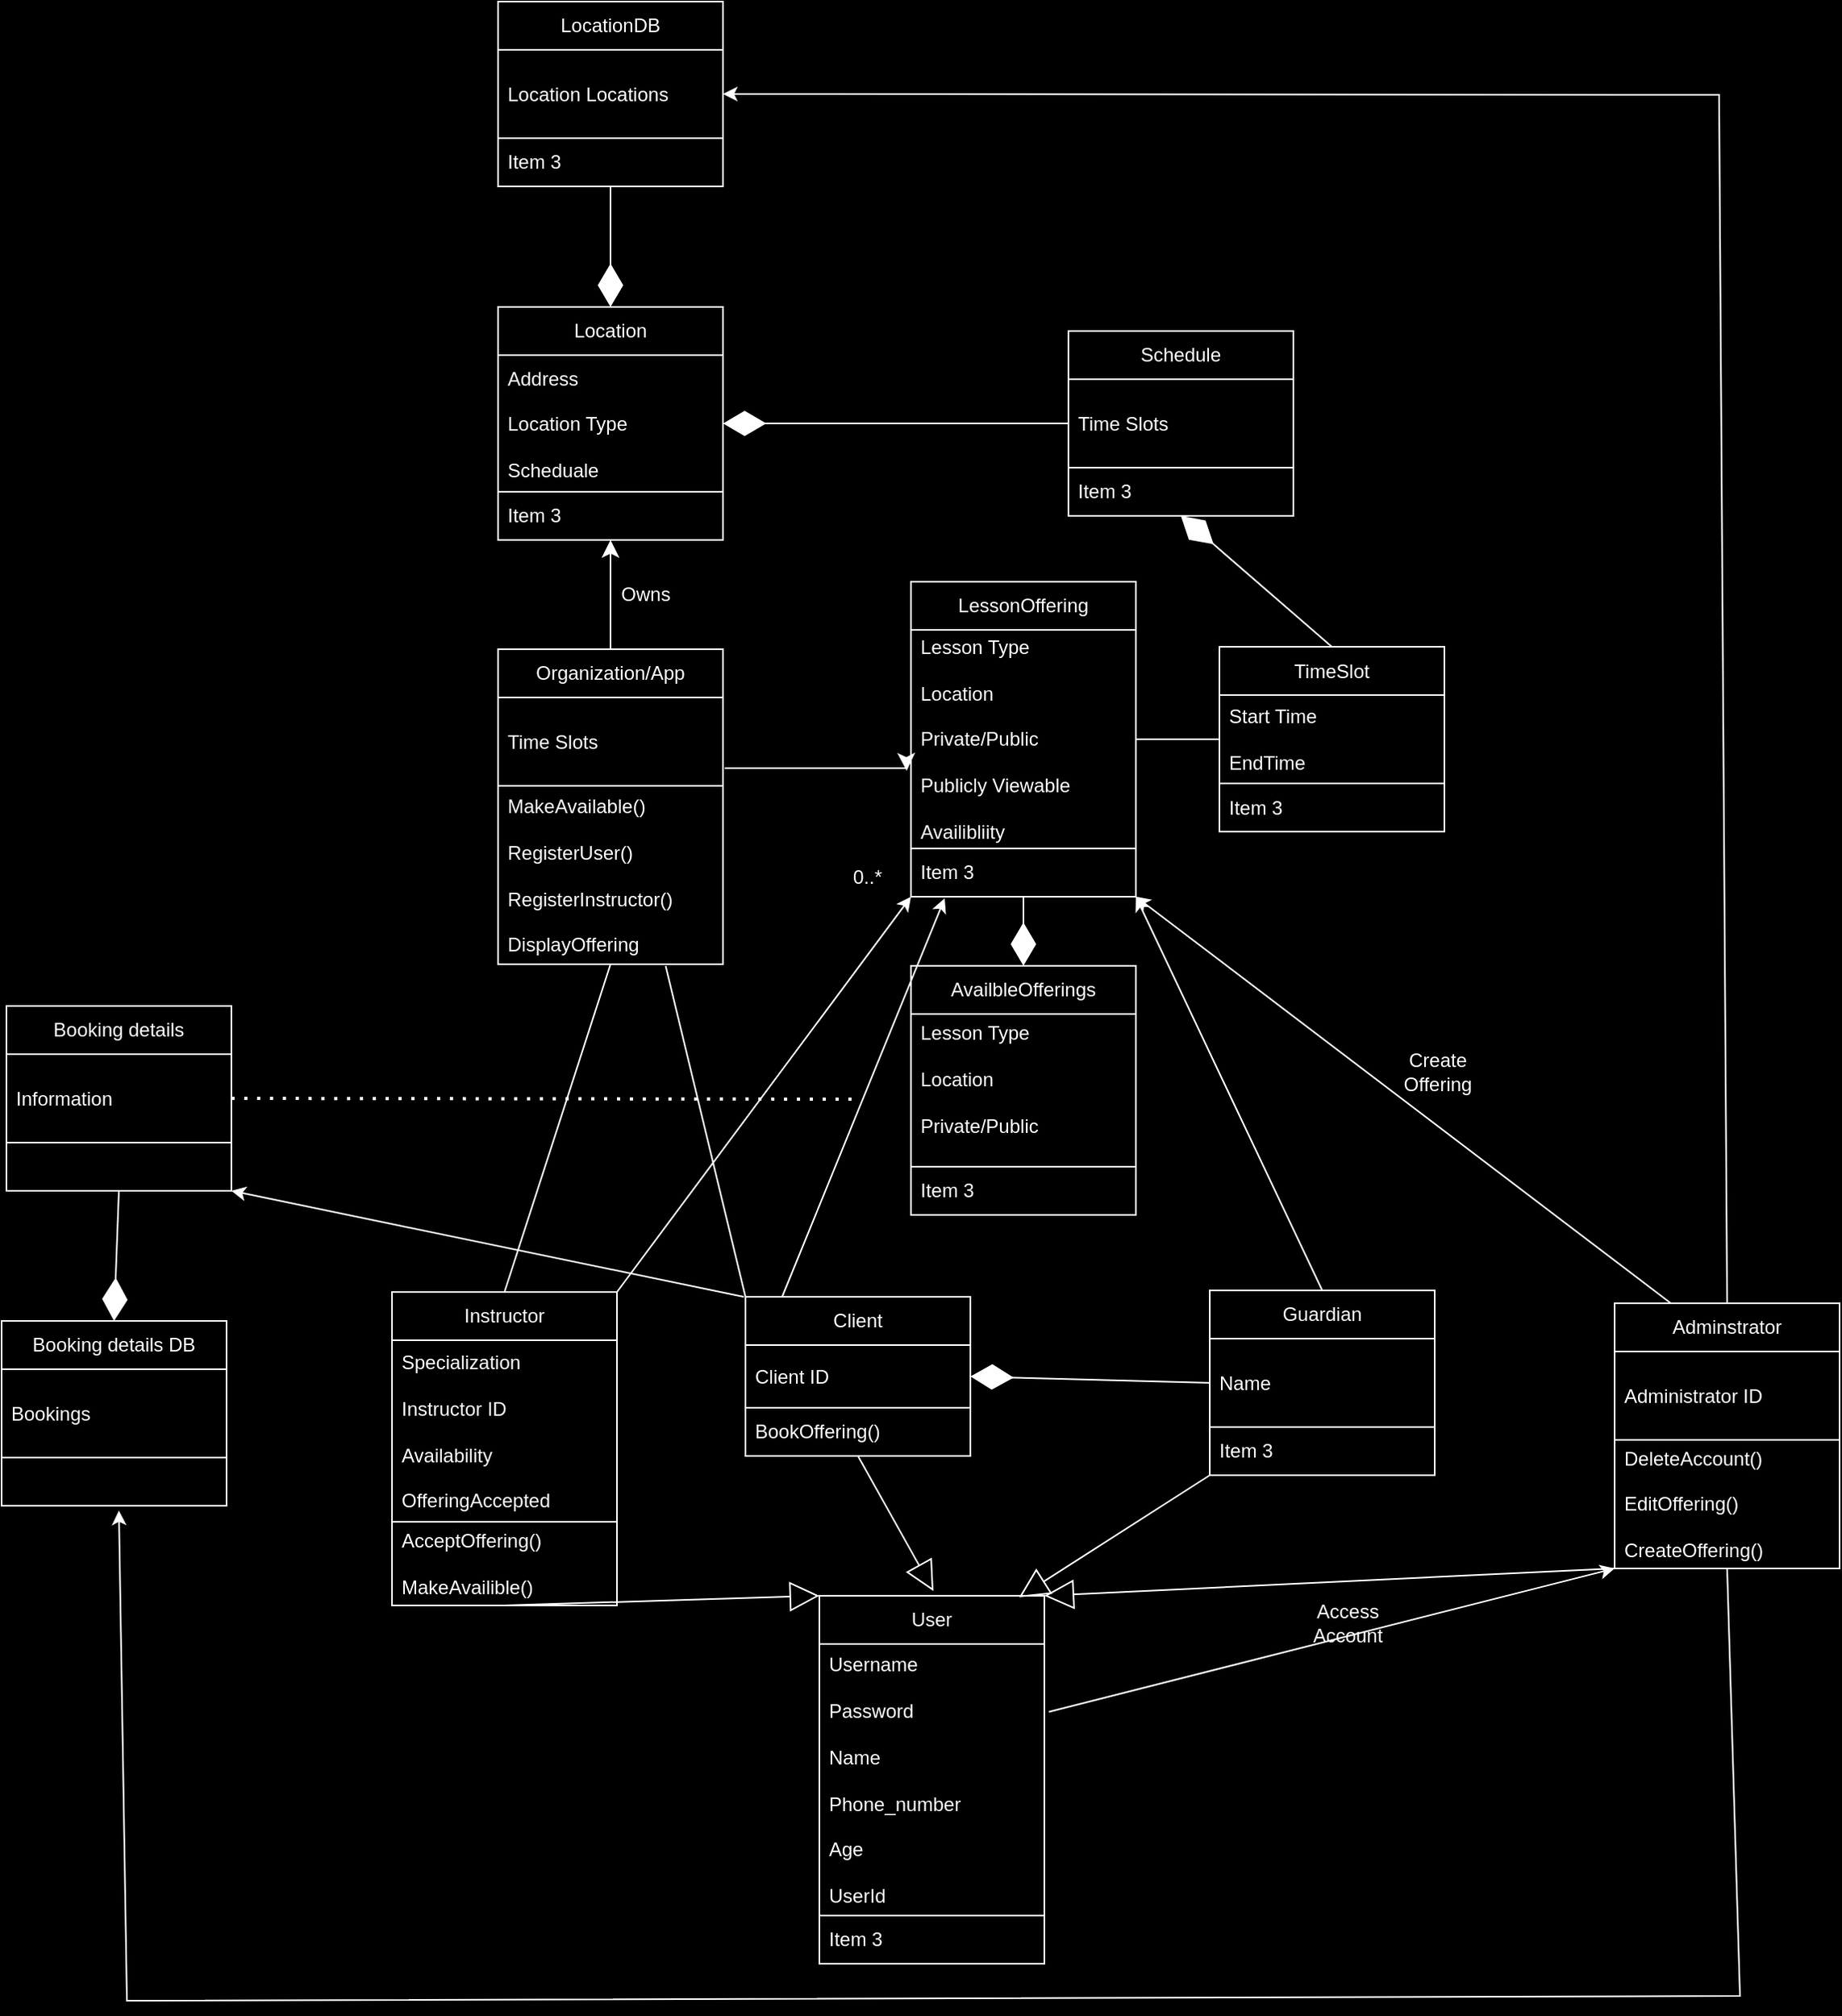 <mxfile version="24.8.3">
  <diagram name="Page-1" id="lqmxrOgyMsYPpVBHW8XZ">
    <mxGraphModel dx="1826" dy="1191" grid="0" gridSize="10" guides="1" tooltips="1" connect="1" arrows="1" fold="1" page="0" pageScale="1" pageWidth="850" pageHeight="1100" background="#000000" math="0" shadow="0">
      <root>
        <mxCell id="0" />
        <mxCell id="1" parent="0" />
        <mxCell id="q92YzM6dojiJ9RE8ZQHJ-3" value="&lt;font color=&quot;#ffffff&quot;&gt;User&lt;/font&gt;" style="swimlane;fontStyle=0;childLayout=stackLayout;horizontal=1;startSize=30;horizontalStack=0;resizeParent=1;resizeParentMax=0;resizeLast=0;collapsible=1;marginBottom=0;whiteSpace=wrap;html=1;strokeColor=#FFFFFF;fillColor=#000000;" parent="1" vertex="1">
          <mxGeometry x="263" y="702" width="140" height="229" as="geometry" />
        </mxCell>
        <mxCell id="q92YzM6dojiJ9RE8ZQHJ-4" value="&lt;font color=&quot;#ffffff&quot;&gt;Username&lt;/font&gt;&lt;div&gt;&lt;font color=&quot;#ffffff&quot;&gt;&lt;br&gt;&lt;/font&gt;&lt;div&gt;&lt;font color=&quot;#ffffff&quot;&gt;Password&lt;/font&gt;&lt;/div&gt;&lt;/div&gt;&lt;div&gt;&lt;font color=&quot;#ffffff&quot;&gt;&lt;br&gt;&lt;/font&gt;&lt;/div&gt;&lt;div&gt;&lt;font color=&quot;#ffffff&quot;&gt;Name&lt;/font&gt;&lt;/div&gt;&lt;div&gt;&lt;font color=&quot;#ffffff&quot;&gt;&lt;br&gt;&lt;/font&gt;&lt;/div&gt;&lt;div&gt;&lt;font color=&quot;#ffffff&quot;&gt;Phone_number&lt;/font&gt;&lt;/div&gt;&lt;div&gt;&lt;font color=&quot;#ffffff&quot;&gt;&lt;br&gt;&lt;/font&gt;&lt;/div&gt;&lt;div&gt;&lt;font color=&quot;#ffffff&quot;&gt;Age&lt;/font&gt;&lt;/div&gt;&lt;div&gt;&lt;font color=&quot;#ffffff&quot;&gt;&lt;br&gt;&lt;/font&gt;&lt;/div&gt;&lt;div&gt;&lt;font color=&quot;#ffffff&quot;&gt;UserId&lt;/font&gt;&lt;/div&gt;" style="text;strokeColor=#FFFFFF;fillColor=#000000;align=left;verticalAlign=middle;spacingLeft=4;spacingRight=4;overflow=hidden;points=[[0,0.5],[1,0.5]];portConstraint=eastwest;rotatable=0;whiteSpace=wrap;html=1;" parent="q92YzM6dojiJ9RE8ZQHJ-3" vertex="1">
          <mxGeometry y="30" width="140" height="169" as="geometry" />
        </mxCell>
        <mxCell id="q92YzM6dojiJ9RE8ZQHJ-6" value="&lt;font style=&quot;background-color: rgb(0, 0, 0);&quot; color=&quot;#ffffff&quot;&gt;Item 3&lt;/font&gt;" style="text;strokeColor=#FFFFFF;fillColor=#000000;align=left;verticalAlign=middle;spacingLeft=4;spacingRight=4;overflow=hidden;points=[[0,0.5],[1,0.5]];portConstraint=eastwest;rotatable=0;whiteSpace=wrap;html=1;" parent="q92YzM6dojiJ9RE8ZQHJ-3" vertex="1">
          <mxGeometry y="199" width="140" height="30" as="geometry" />
        </mxCell>
        <mxCell id="q92YzM6dojiJ9RE8ZQHJ-8" value="&lt;font color=&quot;#ffffff&quot;&gt;Client&lt;/font&gt;" style="swimlane;fontStyle=0;childLayout=stackLayout;horizontal=1;startSize=30;horizontalStack=0;resizeParent=1;resizeParentMax=0;resizeLast=0;collapsible=1;marginBottom=0;whiteSpace=wrap;html=1;strokeColor=#FFFFFF;fillColor=#000000;" parent="1" vertex="1">
          <mxGeometry x="217" y="516" width="140" height="99" as="geometry" />
        </mxCell>
        <mxCell id="q92YzM6dojiJ9RE8ZQHJ-9" value="&lt;font color=&quot;#ffffff&quot;&gt;Client ID&lt;/font&gt;" style="text;strokeColor=#FFFFFF;fillColor=#000000;align=left;verticalAlign=middle;spacingLeft=4;spacingRight=4;overflow=hidden;points=[[0,0.5],[1,0.5]];portConstraint=eastwest;rotatable=0;whiteSpace=wrap;html=1;" parent="q92YzM6dojiJ9RE8ZQHJ-8" vertex="1">
          <mxGeometry y="30" width="140" height="39" as="geometry" />
        </mxCell>
        <mxCell id="q92YzM6dojiJ9RE8ZQHJ-10" value="&lt;font style=&quot;background-color: rgb(0, 0, 0);&quot; color=&quot;#ffffff&quot;&gt;BookOffering()&lt;/font&gt;" style="text;strokeColor=#FFFFFF;fillColor=#000000;align=left;verticalAlign=middle;spacingLeft=4;spacingRight=4;overflow=hidden;points=[[0,0.5],[1,0.5]];portConstraint=eastwest;rotatable=0;whiteSpace=wrap;html=1;" parent="q92YzM6dojiJ9RE8ZQHJ-8" vertex="1">
          <mxGeometry y="69" width="140" height="30" as="geometry" />
        </mxCell>
        <mxCell id="q92YzM6dojiJ9RE8ZQHJ-11" value="" style="endArrow=block;endSize=16;endFill=0;html=1;rounded=0;entryX=0.5;entryY=0;entryDx=0;entryDy=0;exitX=0.5;exitY=1;exitDx=0;exitDy=0;strokeColor=#FFFFFF;" parent="1" source="q92YzM6dojiJ9RE8ZQHJ-8" edge="1">
          <mxGeometry width="160" relative="1" as="geometry">
            <mxPoint x="334" y="621" as="sourcePoint" />
            <mxPoint x="334" y="699" as="targetPoint" />
          </mxGeometry>
        </mxCell>
        <mxCell id="q92YzM6dojiJ9RE8ZQHJ-12" value="&lt;font color=&quot;#ffffff&quot;&gt;Instructor&lt;/font&gt;" style="swimlane;fontStyle=0;childLayout=stackLayout;horizontal=1;startSize=30;horizontalStack=0;resizeParent=1;resizeParentMax=0;resizeLast=0;collapsible=1;marginBottom=0;whiteSpace=wrap;html=1;strokeColor=#FFFFFF;fillColor=#000000;" parent="1" vertex="1">
          <mxGeometry x="-3" y="513" width="140" height="195" as="geometry" />
        </mxCell>
        <mxCell id="q92YzM6dojiJ9RE8ZQHJ-13" value="&lt;font color=&quot;#ffffff&quot;&gt;Specialization&lt;/font&gt;&lt;div&gt;&lt;font color=&quot;#ffffff&quot;&gt;&lt;br&gt;&lt;/font&gt;&lt;/div&gt;&lt;div&gt;&lt;font color=&quot;#ffffff&quot;&gt;Instructor ID&lt;/font&gt;&lt;/div&gt;&lt;div&gt;&lt;font color=&quot;#ffffff&quot;&gt;&lt;br&gt;&lt;/font&gt;&lt;/div&gt;&lt;div&gt;&lt;font color=&quot;#ffffff&quot;&gt;Availability&lt;/font&gt;&lt;/div&gt;&lt;div&gt;&lt;font color=&quot;#ffffff&quot;&gt;&lt;br&gt;&lt;/font&gt;&lt;/div&gt;&lt;div&gt;&lt;font color=&quot;#ffffff&quot;&gt;OfferingAccepted&lt;/font&gt;&lt;/div&gt;" style="text;strokeColor=#FFFFFF;fillColor=#000000;align=left;verticalAlign=middle;spacingLeft=4;spacingRight=4;overflow=hidden;points=[[0,0.5],[1,0.5]];portConstraint=eastwest;rotatable=0;whiteSpace=wrap;html=1;" parent="q92YzM6dojiJ9RE8ZQHJ-12" vertex="1">
          <mxGeometry y="30" width="140" height="113" as="geometry" />
        </mxCell>
        <mxCell id="q92YzM6dojiJ9RE8ZQHJ-14" value="&lt;font style=&quot;background-color: rgb(0, 0, 0);&quot; color=&quot;#ffffff&quot;&gt;AcceptOffering()&lt;/font&gt;&lt;div&gt;&lt;font style=&quot;background-color: rgb(0, 0, 0);&quot; color=&quot;#ffffff&quot;&gt;&lt;br&gt;&lt;/font&gt;&lt;/div&gt;&lt;div&gt;&lt;font style=&quot;background-color: rgb(0, 0, 0);&quot; color=&quot;#ffffff&quot;&gt;MakeAvailible()&lt;/font&gt;&lt;/div&gt;" style="text;strokeColor=#FFFFFF;fillColor=#000000;align=left;verticalAlign=middle;spacingLeft=4;spacingRight=4;overflow=hidden;points=[[0,0.5],[1,0.5]];portConstraint=eastwest;rotatable=0;whiteSpace=wrap;html=1;" parent="q92YzM6dojiJ9RE8ZQHJ-12" vertex="1">
          <mxGeometry y="143" width="140" height="52" as="geometry" />
        </mxCell>
        <mxCell id="q92YzM6dojiJ9RE8ZQHJ-15" value="" style="endArrow=block;endSize=16;endFill=0;html=1;rounded=0;entryX=0;entryY=0;entryDx=0;entryDy=0;exitX=0.5;exitY=1;exitDx=0;exitDy=0;strokeColor=#FFFFFF;" parent="1" source="q92YzM6dojiJ9RE8ZQHJ-12" target="q92YzM6dojiJ9RE8ZQHJ-3" edge="1">
          <mxGeometry width="160" relative="1" as="geometry">
            <mxPoint x="344" y="631" as="sourcePoint" />
            <mxPoint x="344" y="709" as="targetPoint" />
          </mxGeometry>
        </mxCell>
        <mxCell id="q92YzM6dojiJ9RE8ZQHJ-16" value="&lt;font color=&quot;#ffffff&quot;&gt;Adminstrator&lt;/font&gt;" style="swimlane;fontStyle=0;childLayout=stackLayout;horizontal=1;startSize=30;horizontalStack=0;resizeParent=1;resizeParentMax=0;resizeLast=0;collapsible=1;marginBottom=0;whiteSpace=wrap;html=1;strokeColor=#FFFFFF;fillColor=#000000;" parent="1" vertex="1">
          <mxGeometry x="758" y="520" width="140" height="165" as="geometry" />
        </mxCell>
        <mxCell id="q92YzM6dojiJ9RE8ZQHJ-17" value="&lt;font color=&quot;#ffffff&quot;&gt;Administrator ID&lt;/font&gt;" style="text;strokeColor=#FFFFFF;fillColor=#000000;align=left;verticalAlign=middle;spacingLeft=4;spacingRight=4;overflow=hidden;points=[[0,0.5],[1,0.5]];portConstraint=eastwest;rotatable=0;whiteSpace=wrap;html=1;" parent="q92YzM6dojiJ9RE8ZQHJ-16" vertex="1">
          <mxGeometry y="30" width="140" height="55" as="geometry" />
        </mxCell>
        <mxCell id="q92YzM6dojiJ9RE8ZQHJ-18" value="&lt;font style=&quot;background-color: rgb(0, 0, 0);&quot; color=&quot;#ffffff&quot;&gt;DeleteAccount()&lt;/font&gt;&lt;div&gt;&lt;font style=&quot;background-color: rgb(0, 0, 0);&quot; color=&quot;#ffffff&quot;&gt;&lt;br&gt;&lt;/font&gt;&lt;/div&gt;&lt;div&gt;&lt;font style=&quot;background-color: rgb(0, 0, 0);&quot; color=&quot;#ffffff&quot;&gt;EditOffering()&lt;/font&gt;&lt;/div&gt;&lt;div&gt;&lt;font style=&quot;background-color: rgb(0, 0, 0);&quot; color=&quot;#ffffff&quot;&gt;&lt;br&gt;&lt;/font&gt;&lt;/div&gt;&lt;div&gt;&lt;font style=&quot;background-color: rgb(0, 0, 0);&quot; color=&quot;#ffffff&quot;&gt;CreateOffering()&lt;/font&gt;&lt;/div&gt;" style="text;strokeColor=#FFFFFF;fillColor=#000000;align=left;verticalAlign=middle;spacingLeft=4;spacingRight=4;overflow=hidden;points=[[0,0.5],[1,0.5]];portConstraint=eastwest;rotatable=0;whiteSpace=wrap;html=1;" parent="q92YzM6dojiJ9RE8ZQHJ-16" vertex="1">
          <mxGeometry y="85" width="140" height="80" as="geometry" />
        </mxCell>
        <mxCell id="q92YzM6dojiJ9RE8ZQHJ-19" value="" style="endArrow=block;endSize=16;endFill=0;html=1;rounded=0;entryX=1;entryY=0;entryDx=0;entryDy=0;exitX=0;exitY=1;exitDx=0;exitDy=0;strokeColor=#FFFFFF;" parent="1" source="q92YzM6dojiJ9RE8ZQHJ-16" target="q92YzM6dojiJ9RE8ZQHJ-3" edge="1">
          <mxGeometry width="160" relative="1" as="geometry">
            <mxPoint x="80" y="645" as="sourcePoint" />
            <mxPoint x="273" y="712" as="targetPoint" />
          </mxGeometry>
        </mxCell>
        <mxCell id="q92YzM6dojiJ9RE8ZQHJ-20" value="" style="endArrow=diamondThin;endFill=1;endSize=24;html=1;rounded=0;entryX=1;entryY=0.5;entryDx=0;entryDy=0;strokeColor=#FFFFFF;exitX=0;exitY=0.5;exitDx=0;exitDy=0;" parent="1" source="q92YzM6dojiJ9RE8ZQHJ-22" target="q92YzM6dojiJ9RE8ZQHJ-8" edge="1">
          <mxGeometry width="160" relative="1" as="geometry">
            <mxPoint x="466" y="570" as="sourcePoint" />
            <mxPoint x="810" y="756" as="targetPoint" />
          </mxGeometry>
        </mxCell>
        <mxCell id="q92YzM6dojiJ9RE8ZQHJ-21" value="&lt;font color=&quot;#ffffff&quot;&gt;Guardian&lt;/font&gt;" style="swimlane;fontStyle=0;childLayout=stackLayout;horizontal=1;startSize=30;horizontalStack=0;resizeParent=1;resizeParentMax=0;resizeLast=0;collapsible=1;marginBottom=0;whiteSpace=wrap;html=1;strokeColor=#FFFFFF;fillColor=#000000;" parent="1" vertex="1">
          <mxGeometry x="506" y="512" width="140" height="115" as="geometry" />
        </mxCell>
        <mxCell id="q92YzM6dojiJ9RE8ZQHJ-22" value="&lt;font color=&quot;#ffffff&quot;&gt;Name&lt;/font&gt;" style="text;strokeColor=#FFFFFF;fillColor=#000000;align=left;verticalAlign=middle;spacingLeft=4;spacingRight=4;overflow=hidden;points=[[0,0.5],[1,0.5]];portConstraint=eastwest;rotatable=0;whiteSpace=wrap;html=1;" parent="q92YzM6dojiJ9RE8ZQHJ-21" vertex="1">
          <mxGeometry y="30" width="140" height="55" as="geometry" />
        </mxCell>
        <mxCell id="q92YzM6dojiJ9RE8ZQHJ-23" value="&lt;font style=&quot;background-color: rgb(0, 0, 0);&quot; color=&quot;#ffffff&quot;&gt;Item 3&lt;/font&gt;" style="text;strokeColor=#FFFFFF;fillColor=#000000;align=left;verticalAlign=middle;spacingLeft=4;spacingRight=4;overflow=hidden;points=[[0,0.5],[1,0.5]];portConstraint=eastwest;rotatable=0;whiteSpace=wrap;html=1;" parent="q92YzM6dojiJ9RE8ZQHJ-21" vertex="1">
          <mxGeometry y="85" width="140" height="30" as="geometry" />
        </mxCell>
        <mxCell id="q92YzM6dojiJ9RE8ZQHJ-24" value="&lt;font color=&quot;#ffffff&quot;&gt;Location&lt;/font&gt;" style="swimlane;fontStyle=0;childLayout=stackLayout;horizontal=1;startSize=30;horizontalStack=0;resizeParent=1;resizeParentMax=0;resizeLast=0;collapsible=1;marginBottom=0;whiteSpace=wrap;html=1;strokeColor=#FFFFFF;fillColor=#000000;" parent="1" vertex="1">
          <mxGeometry x="63" y="-100" width="140" height="145" as="geometry" />
        </mxCell>
        <mxCell id="q92YzM6dojiJ9RE8ZQHJ-25" value="&lt;font color=&quot;#ffffff&quot;&gt;Address&lt;/font&gt;&lt;div&gt;&lt;font color=&quot;#ffffff&quot;&gt;&lt;br&gt;&lt;/font&gt;&lt;/div&gt;&lt;div&gt;&lt;font color=&quot;#ffffff&quot;&gt;Location Type&lt;/font&gt;&lt;/div&gt;&lt;div&gt;&lt;font color=&quot;#ffffff&quot;&gt;&lt;br&gt;&lt;/font&gt;&lt;/div&gt;&lt;div&gt;&lt;font color=&quot;#ffffff&quot;&gt;Scheduale&lt;/font&gt;&lt;/div&gt;" style="text;strokeColor=#FFFFFF;fillColor=#000000;align=left;verticalAlign=middle;spacingLeft=4;spacingRight=4;overflow=hidden;points=[[0,0.5],[1,0.5]];portConstraint=eastwest;rotatable=0;whiteSpace=wrap;html=1;" parent="q92YzM6dojiJ9RE8ZQHJ-24" vertex="1">
          <mxGeometry y="30" width="140" height="85" as="geometry" />
        </mxCell>
        <mxCell id="q92YzM6dojiJ9RE8ZQHJ-26" value="&lt;font style=&quot;background-color: rgb(0, 0, 0);&quot; color=&quot;#ffffff&quot;&gt;Item 3&lt;/font&gt;" style="text;strokeColor=#FFFFFF;fillColor=#000000;align=left;verticalAlign=middle;spacingLeft=4;spacingRight=4;overflow=hidden;points=[[0,0.5],[1,0.5]];portConstraint=eastwest;rotatable=0;whiteSpace=wrap;html=1;" parent="q92YzM6dojiJ9RE8ZQHJ-24" vertex="1">
          <mxGeometry y="115" width="140" height="30" as="geometry" />
        </mxCell>
        <mxCell id="q92YzM6dojiJ9RE8ZQHJ-27" value="&lt;font color=&quot;#ffffff&quot;&gt;Schedule&lt;/font&gt;" style="swimlane;fontStyle=0;childLayout=stackLayout;horizontal=1;startSize=30;horizontalStack=0;resizeParent=1;resizeParentMax=0;resizeLast=0;collapsible=1;marginBottom=0;whiteSpace=wrap;html=1;strokeColor=#FFFFFF;fillColor=#000000;" parent="1" vertex="1">
          <mxGeometry x="418" y="-85" width="140" height="115" as="geometry" />
        </mxCell>
        <mxCell id="q92YzM6dojiJ9RE8ZQHJ-28" value="&lt;font color=&quot;#ffffff&quot;&gt;Time Slots&lt;/font&gt;" style="text;strokeColor=#FFFFFF;fillColor=#000000;align=left;verticalAlign=middle;spacingLeft=4;spacingRight=4;overflow=hidden;points=[[0,0.5],[1,0.5]];portConstraint=eastwest;rotatable=0;whiteSpace=wrap;html=1;" parent="q92YzM6dojiJ9RE8ZQHJ-27" vertex="1">
          <mxGeometry y="30" width="140" height="55" as="geometry" />
        </mxCell>
        <mxCell id="q92YzM6dojiJ9RE8ZQHJ-29" value="&lt;font style=&quot;background-color: rgb(0, 0, 0);&quot; color=&quot;#ffffff&quot;&gt;Item 3&lt;/font&gt;" style="text;strokeColor=#FFFFFF;fillColor=#000000;align=left;verticalAlign=middle;spacingLeft=4;spacingRight=4;overflow=hidden;points=[[0,0.5],[1,0.5]];portConstraint=eastwest;rotatable=0;whiteSpace=wrap;html=1;" parent="q92YzM6dojiJ9RE8ZQHJ-27" vertex="1">
          <mxGeometry y="85" width="140" height="30" as="geometry" />
        </mxCell>
        <mxCell id="q92YzM6dojiJ9RE8ZQHJ-30" value="" style="endArrow=diamondThin;endFill=1;endSize=24;html=1;rounded=0;strokeColor=#FFFFFF;entryX=1;entryY=0.5;entryDx=0;entryDy=0;exitX=0;exitY=0.5;exitDx=0;exitDy=0;" parent="1" source="q92YzM6dojiJ9RE8ZQHJ-27" target="q92YzM6dojiJ9RE8ZQHJ-24" edge="1">
          <mxGeometry width="160" relative="1" as="geometry">
            <mxPoint x="-98" y="317" as="sourcePoint" />
            <mxPoint x="56" y="118" as="targetPoint" />
          </mxGeometry>
        </mxCell>
        <mxCell id="q92YzM6dojiJ9RE8ZQHJ-31" value="&lt;font color=&quot;#ffffff&quot;&gt;LocationDB&lt;/font&gt;" style="swimlane;fontStyle=0;childLayout=stackLayout;horizontal=1;startSize=30;horizontalStack=0;resizeParent=1;resizeParentMax=0;resizeLast=0;collapsible=1;marginBottom=0;whiteSpace=wrap;html=1;strokeColor=#FFFFFF;fillColor=#000000;" parent="1" vertex="1">
          <mxGeometry x="63" y="-290" width="140" height="115" as="geometry" />
        </mxCell>
        <mxCell id="q92YzM6dojiJ9RE8ZQHJ-32" value="&lt;font color=&quot;#ffffff&quot;&gt;Location Locations&lt;/font&gt;" style="text;strokeColor=#FFFFFF;fillColor=#000000;align=left;verticalAlign=middle;spacingLeft=4;spacingRight=4;overflow=hidden;points=[[0,0.5],[1,0.5]];portConstraint=eastwest;rotatable=0;whiteSpace=wrap;html=1;" parent="q92YzM6dojiJ9RE8ZQHJ-31" vertex="1">
          <mxGeometry y="30" width="140" height="55" as="geometry" />
        </mxCell>
        <mxCell id="q92YzM6dojiJ9RE8ZQHJ-33" value="&lt;font style=&quot;background-color: rgb(0, 0, 0);&quot; color=&quot;#ffffff&quot;&gt;Item 3&lt;/font&gt;" style="text;strokeColor=#FFFFFF;fillColor=#000000;align=left;verticalAlign=middle;spacingLeft=4;spacingRight=4;overflow=hidden;points=[[0,0.5],[1,0.5]];portConstraint=eastwest;rotatable=0;whiteSpace=wrap;html=1;" parent="q92YzM6dojiJ9RE8ZQHJ-31" vertex="1">
          <mxGeometry y="85" width="140" height="30" as="geometry" />
        </mxCell>
        <mxCell id="q92YzM6dojiJ9RE8ZQHJ-34" value="" style="endArrow=diamondThin;endFill=1;endSize=24;html=1;rounded=0;strokeColor=#FFFFFF;entryX=0.5;entryY=0;entryDx=0;entryDy=0;exitX=0.5;exitY=1;exitDx=0;exitDy=0;" parent="1" source="q92YzM6dojiJ9RE8ZQHJ-31" target="q92YzM6dojiJ9RE8ZQHJ-24" edge="1">
          <mxGeometry width="160" relative="1" as="geometry">
            <mxPoint x="281" y="-32" as="sourcePoint" />
            <mxPoint x="213" y="-32" as="targetPoint" />
          </mxGeometry>
        </mxCell>
        <mxCell id="q92YzM6dojiJ9RE8ZQHJ-38" value="&lt;font color=&quot;#ffffff&quot;&gt;Organization/App&lt;/font&gt;" style="swimlane;fontStyle=0;childLayout=stackLayout;horizontal=1;startSize=30;horizontalStack=0;resizeParent=1;resizeParentMax=0;resizeLast=0;collapsible=1;marginBottom=0;whiteSpace=wrap;html=1;strokeColor=#FFFFFF;fillColor=#000000;" parent="1" vertex="1">
          <mxGeometry x="63" y="113" width="140" height="196" as="geometry" />
        </mxCell>
        <mxCell id="q92YzM6dojiJ9RE8ZQHJ-39" value="&lt;font color=&quot;#ffffff&quot;&gt;Time Slots&lt;/font&gt;" style="text;strokeColor=#FFFFFF;fillColor=#000000;align=left;verticalAlign=middle;spacingLeft=4;spacingRight=4;overflow=hidden;points=[[0,0.5],[1,0.5]];portConstraint=eastwest;rotatable=0;whiteSpace=wrap;html=1;" parent="q92YzM6dojiJ9RE8ZQHJ-38" vertex="1">
          <mxGeometry y="30" width="140" height="55" as="geometry" />
        </mxCell>
        <mxCell id="q92YzM6dojiJ9RE8ZQHJ-40" value="&lt;font style=&quot;background-color: rgb(0, 0, 0);&quot; color=&quot;#ffffff&quot;&gt;MakeAvailable()&lt;/font&gt;&lt;div&gt;&lt;font style=&quot;background-color: rgb(0, 0, 0);&quot; color=&quot;#ffffff&quot;&gt;&lt;br&gt;&lt;/font&gt;&lt;/div&gt;&lt;div&gt;&lt;font style=&quot;background-color: rgb(0, 0, 0);&quot; color=&quot;#ffffff&quot;&gt;RegisterUser()&lt;/font&gt;&lt;/div&gt;&lt;div&gt;&lt;font style=&quot;background-color: rgb(0, 0, 0);&quot; color=&quot;#ffffff&quot;&gt;&lt;br&gt;&lt;/font&gt;&lt;/div&gt;&lt;div&gt;&lt;font style=&quot;background-color: rgb(0, 0, 0);&quot; color=&quot;#ffffff&quot;&gt;RegisterInstructor()&lt;/font&gt;&lt;/div&gt;&lt;div&gt;&lt;font style=&quot;background-color: rgb(0, 0, 0);&quot; color=&quot;#ffffff&quot;&gt;&lt;br&gt;&lt;/font&gt;&lt;/div&gt;&lt;div&gt;&lt;font style=&quot;background-color: rgb(0, 0, 0);&quot; color=&quot;#ffffff&quot;&gt;DisplayOffering&lt;/font&gt;&lt;/div&gt;" style="text;strokeColor=#FFFFFF;fillColor=#000000;align=left;verticalAlign=middle;spacingLeft=4;spacingRight=4;overflow=hidden;points=[[0,0.5],[1,0.5]];portConstraint=eastwest;rotatable=0;whiteSpace=wrap;html=1;" parent="q92YzM6dojiJ9RE8ZQHJ-38" vertex="1">
          <mxGeometry y="85" width="140" height="111" as="geometry" />
        </mxCell>
        <mxCell id="q92YzM6dojiJ9RE8ZQHJ-41" value="" style="edgeStyle=segmentEdgeStyle;endArrow=classic;html=1;curved=0;rounded=0;endSize=8;startSize=8;strokeColor=#FFFFFF;entryX=0.5;entryY=1;entryDx=0;entryDy=0;exitX=0.5;exitY=0;exitDx=0;exitDy=0;" parent="1" source="q92YzM6dojiJ9RE8ZQHJ-38" target="q92YzM6dojiJ9RE8ZQHJ-24" edge="1">
          <mxGeometry width="50" height="50" relative="1" as="geometry">
            <mxPoint x="-269" y="80" as="sourcePoint" />
            <mxPoint x="-219" y="30" as="targetPoint" />
          </mxGeometry>
        </mxCell>
        <mxCell id="q92YzM6dojiJ9RE8ZQHJ-42" value="&lt;font color=&quot;#ffffff&quot;&gt;Owns&lt;/font&gt;" style="text;html=1;align=center;verticalAlign=middle;whiteSpace=wrap;rounded=0;" parent="1" vertex="1">
          <mxGeometry x="125" y="64" width="60" height="30" as="geometry" />
        </mxCell>
        <mxCell id="q92YzM6dojiJ9RE8ZQHJ-44" value="" style="endArrow=diamondThin;endFill=1;endSize=24;html=1;rounded=0;strokeColor=#FFFFFF;entryX=0.5;entryY=1;entryDx=0;entryDy=0;exitX=0.5;exitY=0;exitDx=0;exitDy=0;" parent="1" source="q92YzM6dojiJ9RE8ZQHJ-46" target="q92YzM6dojiJ9RE8ZQHJ-27" edge="1">
          <mxGeometry width="160" relative="1" as="geometry">
            <mxPoint x="465" y="75" as="sourcePoint" />
            <mxPoint x="485" y="121" as="targetPoint" />
          </mxGeometry>
        </mxCell>
        <mxCell id="q92YzM6dojiJ9RE8ZQHJ-46" value="&lt;font color=&quot;#ffffff&quot;&gt;TimeSlot&lt;/font&gt;" style="swimlane;fontStyle=0;childLayout=stackLayout;horizontal=1;startSize=30;horizontalStack=0;resizeParent=1;resizeParentMax=0;resizeLast=0;collapsible=1;marginBottom=0;whiteSpace=wrap;html=1;strokeColor=#FFFFFF;fillColor=#000000;" parent="1" vertex="1">
          <mxGeometry x="512" y="111.5" width="140" height="115" as="geometry" />
        </mxCell>
        <mxCell id="q92YzM6dojiJ9RE8ZQHJ-47" value="&lt;font color=&quot;#ffffff&quot;&gt;Start Time&lt;/font&gt;&lt;div&gt;&lt;font color=&quot;#ffffff&quot;&gt;&lt;br&gt;&lt;/font&gt;&lt;/div&gt;&lt;div&gt;&lt;font color=&quot;#ffffff&quot;&gt;EndTime&lt;/font&gt;&lt;/div&gt;" style="text;strokeColor=#FFFFFF;fillColor=#000000;align=left;verticalAlign=middle;spacingLeft=4;spacingRight=4;overflow=hidden;points=[[0,0.5],[1,0.5]];portConstraint=eastwest;rotatable=0;whiteSpace=wrap;html=1;" parent="q92YzM6dojiJ9RE8ZQHJ-46" vertex="1">
          <mxGeometry y="30" width="140" height="55" as="geometry" />
        </mxCell>
        <mxCell id="q92YzM6dojiJ9RE8ZQHJ-48" value="&lt;font style=&quot;background-color: rgb(0, 0, 0);&quot; color=&quot;#ffffff&quot;&gt;Item 3&lt;/font&gt;" style="text;strokeColor=#FFFFFF;fillColor=#000000;align=left;verticalAlign=middle;spacingLeft=4;spacingRight=4;overflow=hidden;points=[[0,0.5],[1,0.5]];portConstraint=eastwest;rotatable=0;whiteSpace=wrap;html=1;" parent="q92YzM6dojiJ9RE8ZQHJ-46" vertex="1">
          <mxGeometry y="85" width="140" height="30" as="geometry" />
        </mxCell>
        <mxCell id="q92YzM6dojiJ9RE8ZQHJ-50" value="" style="endArrow=none;html=1;rounded=0;strokeColor=#FFFFFF;exitX=0;exitY=0.5;exitDx=0;exitDy=0;entryX=1;entryY=0.5;entryDx=0;entryDy=0;" parent="1" source="q92YzM6dojiJ9RE8ZQHJ-47" target="q92YzM6dojiJ9RE8ZQHJ-52" edge="1">
          <mxGeometry width="50" height="50" relative="1" as="geometry">
            <mxPoint x="675.5" y="149" as="sourcePoint" />
            <mxPoint x="675.5" y="162" as="targetPoint" />
          </mxGeometry>
        </mxCell>
        <mxCell id="q92YzM6dojiJ9RE8ZQHJ-51" value="&lt;font color=&quot;#ffffff&quot;&gt;LessonOffering&lt;/font&gt;" style="swimlane;fontStyle=0;childLayout=stackLayout;horizontal=1;startSize=30;horizontalStack=0;resizeParent=1;resizeParentMax=0;resizeLast=0;collapsible=1;marginBottom=0;whiteSpace=wrap;html=1;strokeColor=#FFFFFF;fillColor=#000000;" parent="1" vertex="1">
          <mxGeometry x="320" y="71" width="140" height="196" as="geometry" />
        </mxCell>
        <mxCell id="q92YzM6dojiJ9RE8ZQHJ-52" value="&lt;font color=&quot;#ffffff&quot;&gt;Lesson Type&lt;/font&gt;&lt;div&gt;&lt;font color=&quot;#ffffff&quot;&gt;&lt;br&gt;&lt;/font&gt;&lt;/div&gt;&lt;div&gt;&lt;font color=&quot;#ffffff&quot;&gt;Location&lt;/font&gt;&lt;/div&gt;&lt;div&gt;&lt;font color=&quot;#ffffff&quot;&gt;&lt;br&gt;&lt;/font&gt;&lt;/div&gt;&lt;div&gt;&lt;font color=&quot;#ffffff&quot;&gt;Private/Public&lt;/font&gt;&lt;/div&gt;&lt;div&gt;&lt;font color=&quot;#ffffff&quot;&gt;&lt;br&gt;&lt;/font&gt;&lt;/div&gt;&lt;div&gt;&lt;font color=&quot;#ffffff&quot;&gt;Publicly Viewable&lt;/font&gt;&lt;/div&gt;&lt;div&gt;&lt;font color=&quot;#ffffff&quot;&gt;&lt;br&gt;&lt;/font&gt;&lt;/div&gt;&lt;div&gt;&lt;font color=&quot;#ffffff&quot;&gt;Availibliity&lt;/font&gt;&lt;/div&gt;" style="text;strokeColor=#FFFFFF;fillColor=#000000;align=left;verticalAlign=middle;spacingLeft=4;spacingRight=4;overflow=hidden;points=[[0,0.5],[1,0.5]];portConstraint=eastwest;rotatable=0;whiteSpace=wrap;html=1;" parent="q92YzM6dojiJ9RE8ZQHJ-51" vertex="1">
          <mxGeometry y="30" width="140" height="136" as="geometry" />
        </mxCell>
        <mxCell id="q92YzM6dojiJ9RE8ZQHJ-53" value="&lt;font style=&quot;background-color: rgb(0, 0, 0);&quot; color=&quot;#ffffff&quot;&gt;Item 3&lt;/font&gt;" style="text;strokeColor=#FFFFFF;fillColor=#000000;align=left;verticalAlign=middle;spacingLeft=4;spacingRight=4;overflow=hidden;points=[[0,0.5],[1,0.5]];portConstraint=eastwest;rotatable=0;whiteSpace=wrap;html=1;" parent="q92YzM6dojiJ9RE8ZQHJ-51" vertex="1">
          <mxGeometry y="166" width="140" height="30" as="geometry" />
        </mxCell>
        <mxCell id="q92YzM6dojiJ9RE8ZQHJ-56" value="" style="edgeStyle=segmentEdgeStyle;endArrow=classic;html=1;curved=0;rounded=0;endSize=8;startSize=8;strokeColor=#FFFFFF;entryX=-0.019;entryY=0.644;entryDx=0;entryDy=0;entryPerimeter=0;" parent="1" target="q92YzM6dojiJ9RE8ZQHJ-52" edge="1">
          <mxGeometry width="50" height="50" relative="1" as="geometry">
            <mxPoint x="204" y="187" as="sourcePoint" />
            <mxPoint x="143" y="55" as="targetPoint" />
          </mxGeometry>
        </mxCell>
        <mxCell id="q92YzM6dojiJ9RE8ZQHJ-57" value="" style="endArrow=none;html=1;rounded=0;exitX=0.5;exitY=0;exitDx=0;exitDy=0;entryX=0.5;entryY=1;entryDx=0;entryDy=0;strokeColor=#FFFFFF;" parent="1" source="q92YzM6dojiJ9RE8ZQHJ-12" target="q92YzM6dojiJ9RE8ZQHJ-38" edge="1">
          <mxGeometry width="50" height="50" relative="1" as="geometry">
            <mxPoint x="305" y="343" as="sourcePoint" />
            <mxPoint x="355" y="293" as="targetPoint" />
          </mxGeometry>
        </mxCell>
        <mxCell id="q92YzM6dojiJ9RE8ZQHJ-62" value="" style="endArrow=classic;html=1;rounded=0;strokeColor=#FFFFFF;entryX=0;entryY=1;entryDx=0;entryDy=0;exitX=1;exitY=0;exitDx=0;exitDy=0;" parent="1" source="q92YzM6dojiJ9RE8ZQHJ-12" target="q92YzM6dojiJ9RE8ZQHJ-51" edge="1">
          <mxGeometry width="50" height="50" relative="1" as="geometry">
            <mxPoint x="305" y="486" as="sourcePoint" />
            <mxPoint x="355" y="436" as="targetPoint" />
          </mxGeometry>
        </mxCell>
        <mxCell id="q92YzM6dojiJ9RE8ZQHJ-63" value="&lt;font style=&quot;background-color: rgb(0, 0, 0);&quot; color=&quot;#ffffff&quot;&gt;0..*&lt;/font&gt;" style="text;whiteSpace=wrap;html=1;" parent="1" vertex="1">
          <mxGeometry x="282.001" y="241.003" width="59" height="36" as="geometry" />
        </mxCell>
        <mxCell id="q92YzM6dojiJ9RE8ZQHJ-64" value="&lt;font color=&quot;#ffffff&quot;&gt;AvailbleOfferings&lt;/font&gt;" style="swimlane;fontStyle=0;childLayout=stackLayout;horizontal=1;startSize=30;horizontalStack=0;resizeParent=1;resizeParentMax=0;resizeLast=0;collapsible=1;marginBottom=0;whiteSpace=wrap;html=1;strokeColor=#FFFFFF;fillColor=#000000;" parent="1" vertex="1">
          <mxGeometry x="320" y="310" width="140" height="155" as="geometry" />
        </mxCell>
        <mxCell id="q92YzM6dojiJ9RE8ZQHJ-65" value="&lt;font color=&quot;#ffffff&quot;&gt;Lesson Type&lt;/font&gt;&lt;div&gt;&lt;font color=&quot;#ffffff&quot;&gt;&lt;br&gt;&lt;/font&gt;&lt;/div&gt;&lt;div&gt;&lt;font color=&quot;#ffffff&quot;&gt;Location&lt;/font&gt;&lt;/div&gt;&lt;div&gt;&lt;font color=&quot;#ffffff&quot;&gt;&lt;br&gt;&lt;/font&gt;&lt;/div&gt;&lt;div&gt;&lt;font color=&quot;#ffffff&quot;&gt;Private/Public&lt;/font&gt;&lt;/div&gt;&lt;div&gt;&lt;br&gt;&lt;/div&gt;" style="text;strokeColor=#FFFFFF;fillColor=#000000;align=left;verticalAlign=middle;spacingLeft=4;spacingRight=4;overflow=hidden;points=[[0,0.5],[1,0.5]];portConstraint=eastwest;rotatable=0;whiteSpace=wrap;html=1;" parent="q92YzM6dojiJ9RE8ZQHJ-64" vertex="1">
          <mxGeometry y="30" width="140" height="95" as="geometry" />
        </mxCell>
        <mxCell id="q92YzM6dojiJ9RE8ZQHJ-66" value="&lt;font style=&quot;background-color: rgb(0, 0, 0);&quot; color=&quot;#ffffff&quot;&gt;Item 3&lt;/font&gt;" style="text;strokeColor=#FFFFFF;fillColor=#000000;align=left;verticalAlign=middle;spacingLeft=4;spacingRight=4;overflow=hidden;points=[[0,0.5],[1,0.5]];portConstraint=eastwest;rotatable=0;whiteSpace=wrap;html=1;" parent="q92YzM6dojiJ9RE8ZQHJ-64" vertex="1">
          <mxGeometry y="125" width="140" height="30" as="geometry" />
        </mxCell>
        <mxCell id="q92YzM6dojiJ9RE8ZQHJ-70" value="" style="endArrow=diamondThin;endFill=1;endSize=24;html=1;rounded=0;strokeColor=#FFFFFF;entryX=0.5;entryY=0;entryDx=0;entryDy=0;exitX=0.5;exitY=1;exitDx=0;exitDy=0;" parent="1" source="q92YzM6dojiJ9RE8ZQHJ-51" target="q92YzM6dojiJ9RE8ZQHJ-64" edge="1">
          <mxGeometry width="160" relative="1" as="geometry">
            <mxPoint x="428" y="-17" as="sourcePoint" />
            <mxPoint x="213" y="-17" as="targetPoint" />
          </mxGeometry>
        </mxCell>
        <mxCell id="q92YzM6dojiJ9RE8ZQHJ-71" value="" style="endArrow=block;endSize=16;endFill=0;html=1;rounded=0;entryX=0.888;entryY=0.004;entryDx=0;entryDy=0;exitX=0;exitY=1;exitDx=0;exitDy=0;strokeColor=#FFFFFF;entryPerimeter=0;" parent="1" source="q92YzM6dojiJ9RE8ZQHJ-21" target="q92YzM6dojiJ9RE8ZQHJ-3" edge="1">
          <mxGeometry width="160" relative="1" as="geometry">
            <mxPoint x="768" y="645" as="sourcePoint" />
            <mxPoint x="413" y="712" as="targetPoint" />
          </mxGeometry>
        </mxCell>
        <mxCell id="q92YzM6dojiJ9RE8ZQHJ-72" value="" style="endArrow=classic;html=1;rounded=0;strokeColor=#FFFFFF;entryX=1;entryY=0.75;entryDx=0;entryDy=0;exitX=0.163;exitY=0;exitDx=0;exitDy=0;exitPerimeter=0;" parent="1" source="q92YzM6dojiJ9RE8ZQHJ-8" target="q92YzM6dojiJ9RE8ZQHJ-63" edge="1">
          <mxGeometry width="50" height="50" relative="1" as="geometry">
            <mxPoint x="147" y="523" as="sourcePoint" />
            <mxPoint x="330" y="279" as="targetPoint" />
          </mxGeometry>
        </mxCell>
        <mxCell id="q92YzM6dojiJ9RE8ZQHJ-73" value="" style="endArrow=classic;html=1;rounded=0;strokeColor=#FFFFFF;entryX=1;entryY=1;entryDx=0;entryDy=0;exitX=0.5;exitY=0;exitDx=0;exitDy=0;" parent="1" source="q92YzM6dojiJ9RE8ZQHJ-21" target="q92YzM6dojiJ9RE8ZQHJ-51" edge="1">
          <mxGeometry width="50" height="50" relative="1" as="geometry">
            <mxPoint x="157" y="533" as="sourcePoint" />
            <mxPoint x="340" y="289" as="targetPoint" />
          </mxGeometry>
        </mxCell>
        <mxCell id="q92YzM6dojiJ9RE8ZQHJ-74" value="" style="endArrow=none;html=1;rounded=0;exitX=0;exitY=0;exitDx=0;exitDy=0;strokeColor=#FFFFFF;entryX=0.745;entryY=1.009;entryDx=0;entryDy=0;entryPerimeter=0;" parent="1" source="q92YzM6dojiJ9RE8ZQHJ-8" target="q92YzM6dojiJ9RE8ZQHJ-40" edge="1">
          <mxGeometry width="50" height="50" relative="1" as="geometry">
            <mxPoint x="305" y="343" as="sourcePoint" />
            <mxPoint x="160" y="289" as="targetPoint" />
          </mxGeometry>
        </mxCell>
        <mxCell id="q92YzM6dojiJ9RE8ZQHJ-76" value="" style="endArrow=none;dashed=1;html=1;dashPattern=1 3;strokeWidth=2;rounded=0;strokeColor=#FFFFFF;entryX=1;entryY=0.5;entryDx=0;entryDy=0;" parent="1" target="q92YzM6dojiJ9RE8ZQHJ-78" edge="1">
          <mxGeometry width="50" height="50" relative="1" as="geometry">
            <mxPoint x="283" y="393" as="sourcePoint" />
            <mxPoint x="-96" y="393" as="targetPoint" />
          </mxGeometry>
        </mxCell>
        <mxCell id="q92YzM6dojiJ9RE8ZQHJ-77" value="&lt;font color=&quot;#ffffff&quot;&gt;Booking details&lt;/font&gt;" style="swimlane;fontStyle=0;childLayout=stackLayout;horizontal=1;startSize=30;horizontalStack=0;resizeParent=1;resizeParentMax=0;resizeLast=0;collapsible=1;marginBottom=0;whiteSpace=wrap;html=1;strokeColor=#FFFFFF;fillColor=#000000;" parent="1" vertex="1">
          <mxGeometry x="-243" y="335" width="140" height="115" as="geometry" />
        </mxCell>
        <mxCell id="q92YzM6dojiJ9RE8ZQHJ-78" value="&lt;font color=&quot;#ffffff&quot;&gt;Information&lt;/font&gt;" style="text;strokeColor=#FFFFFF;fillColor=#000000;align=left;verticalAlign=middle;spacingLeft=4;spacingRight=4;overflow=hidden;points=[[0,0.5],[1,0.5]];portConstraint=eastwest;rotatable=0;whiteSpace=wrap;html=1;" parent="q92YzM6dojiJ9RE8ZQHJ-77" vertex="1">
          <mxGeometry y="30" width="140" height="55" as="geometry" />
        </mxCell>
        <mxCell id="q92YzM6dojiJ9RE8ZQHJ-79" value="" style="text;strokeColor=#FFFFFF;fillColor=#000000;align=left;verticalAlign=middle;spacingLeft=4;spacingRight=4;overflow=hidden;points=[[0,0.5],[1,0.5]];portConstraint=eastwest;rotatable=0;whiteSpace=wrap;html=1;" parent="q92YzM6dojiJ9RE8ZQHJ-77" vertex="1">
          <mxGeometry y="85" width="140" height="30" as="geometry" />
        </mxCell>
        <mxCell id="q92YzM6dojiJ9RE8ZQHJ-80" value="" style="endArrow=classic;html=1;rounded=0;strokeColor=#FFFFFF;exitX=0.5;exitY=1;exitDx=0;exitDy=0;" parent="1" source="q92YzM6dojiJ9RE8ZQHJ-16" edge="1">
          <mxGeometry width="50" height="50" relative="1" as="geometry">
            <mxPoint x="147" y="523" as="sourcePoint" />
            <mxPoint x="-173" y="649" as="targetPoint" />
            <Array as="points">
              <mxPoint x="836" y="951" />
              <mxPoint x="-168" y="954" />
            </Array>
          </mxGeometry>
        </mxCell>
        <mxCell id="q92YzM6dojiJ9RE8ZQHJ-81" value="" style="endArrow=classic;html=1;rounded=0;strokeColor=#FFFFFF;entryX=1;entryY=1;entryDx=0;entryDy=0;" parent="1" target="q92YzM6dojiJ9RE8ZQHJ-77" edge="1">
          <mxGeometry width="50" height="50" relative="1" as="geometry">
            <mxPoint x="216" y="516" as="sourcePoint" />
            <mxPoint x="340" y="287" as="targetPoint" />
          </mxGeometry>
        </mxCell>
        <mxCell id="q92YzM6dojiJ9RE8ZQHJ-82" value="" style="endArrow=classic;html=1;rounded=0;exitX=1.02;exitY=0.25;exitDx=0;exitDy=0;exitPerimeter=0;entryX=0;entryY=1;entryDx=0;entryDy=0;strokeColor=#FFFFFF;" parent="1" source="q92YzM6dojiJ9RE8ZQHJ-4" target="q92YzM6dojiJ9RE8ZQHJ-16" edge="1">
          <mxGeometry width="50" height="50" relative="1" as="geometry">
            <mxPoint x="305" y="486" as="sourcePoint" />
            <mxPoint x="355" y="436" as="targetPoint" />
          </mxGeometry>
        </mxCell>
        <mxCell id="q92YzM6dojiJ9RE8ZQHJ-84" value="&lt;font color=&quot;#ffffff&quot;&gt;Access Account&lt;/font&gt;" style="text;html=1;align=center;verticalAlign=middle;whiteSpace=wrap;rounded=0;" parent="1" vertex="1">
          <mxGeometry x="562" y="704" width="60" height="30" as="geometry" />
        </mxCell>
        <mxCell id="q92YzM6dojiJ9RE8ZQHJ-86" value="" style="endArrow=classic;html=1;rounded=0;strokeColor=#FFFFFF;entryX=1;entryY=1;entryDx=0;entryDy=0;exitX=0.25;exitY=0;exitDx=0;exitDy=0;" parent="1" source="q92YzM6dojiJ9RE8ZQHJ-16" target="q92YzM6dojiJ9RE8ZQHJ-51" edge="1">
          <mxGeometry width="50" height="50" relative="1" as="geometry">
            <mxPoint x="147" y="523" as="sourcePoint" />
            <mxPoint x="330" y="277" as="targetPoint" />
          </mxGeometry>
        </mxCell>
        <mxCell id="q92YzM6dojiJ9RE8ZQHJ-87" value="&lt;font color=&quot;#ffffff&quot;&gt;Create Offering&lt;/font&gt;" style="text;html=1;align=center;verticalAlign=middle;whiteSpace=wrap;rounded=0;" parent="1" vertex="1">
          <mxGeometry x="618" y="361" width="60" height="30" as="geometry" />
        </mxCell>
        <mxCell id="q92YzM6dojiJ9RE8ZQHJ-89" value="" style="endArrow=classic;html=1;rounded=0;strokeColor=#FFFFFF;entryX=1;entryY=0.5;entryDx=0;entryDy=0;exitX=0.5;exitY=0;exitDx=0;exitDy=0;" parent="1" source="q92YzM6dojiJ9RE8ZQHJ-16" target="q92YzM6dojiJ9RE8ZQHJ-31" edge="1">
          <mxGeometry width="50" height="50" relative="1" as="geometry">
            <mxPoint x="803" y="530" as="sourcePoint" />
            <mxPoint x="470" y="277" as="targetPoint" />
            <Array as="points">
              <mxPoint x="823" y="-232" />
            </Array>
          </mxGeometry>
        </mxCell>
        <mxCell id="q92YzM6dojiJ9RE8ZQHJ-90" value="&lt;font color=&quot;#ffffff&quot;&gt;Booking details DB&lt;/font&gt;" style="swimlane;fontStyle=0;childLayout=stackLayout;horizontal=1;startSize=30;horizontalStack=0;resizeParent=1;resizeParentMax=0;resizeLast=0;collapsible=1;marginBottom=0;whiteSpace=wrap;html=1;strokeColor=#FFFFFF;fillColor=#000000;" parent="1" vertex="1">
          <mxGeometry x="-246" y="531" width="140" height="115" as="geometry" />
        </mxCell>
        <mxCell id="q92YzM6dojiJ9RE8ZQHJ-91" value="&lt;font color=&quot;#ffffff&quot;&gt;Bookings&lt;/font&gt;" style="text;strokeColor=#FFFFFF;fillColor=#000000;align=left;verticalAlign=middle;spacingLeft=4;spacingRight=4;overflow=hidden;points=[[0,0.5],[1,0.5]];portConstraint=eastwest;rotatable=0;whiteSpace=wrap;html=1;" parent="q92YzM6dojiJ9RE8ZQHJ-90" vertex="1">
          <mxGeometry y="30" width="140" height="55" as="geometry" />
        </mxCell>
        <mxCell id="q92YzM6dojiJ9RE8ZQHJ-92" value="" style="text;strokeColor=#FFFFFF;fillColor=#000000;align=left;verticalAlign=middle;spacingLeft=4;spacingRight=4;overflow=hidden;points=[[0,0.5],[1,0.5]];portConstraint=eastwest;rotatable=0;whiteSpace=wrap;html=1;" parent="q92YzM6dojiJ9RE8ZQHJ-90" vertex="1">
          <mxGeometry y="85" width="140" height="30" as="geometry" />
        </mxCell>
        <mxCell id="q92YzM6dojiJ9RE8ZQHJ-94" value="" style="endArrow=diamondThin;endFill=1;endSize=24;html=1;rounded=0;entryX=0.5;entryY=0;entryDx=0;entryDy=0;strokeColor=#FFFFFF;exitX=0.5;exitY=1;exitDx=0;exitDy=0;" parent="1" source="q92YzM6dojiJ9RE8ZQHJ-77" target="q92YzM6dojiJ9RE8ZQHJ-90" edge="1">
          <mxGeometry width="160" relative="1" as="geometry">
            <mxPoint x="-348" y="494" as="sourcePoint" />
            <mxPoint x="367" y="576" as="targetPoint" />
          </mxGeometry>
        </mxCell>
      </root>
    </mxGraphModel>
  </diagram>
</mxfile>

